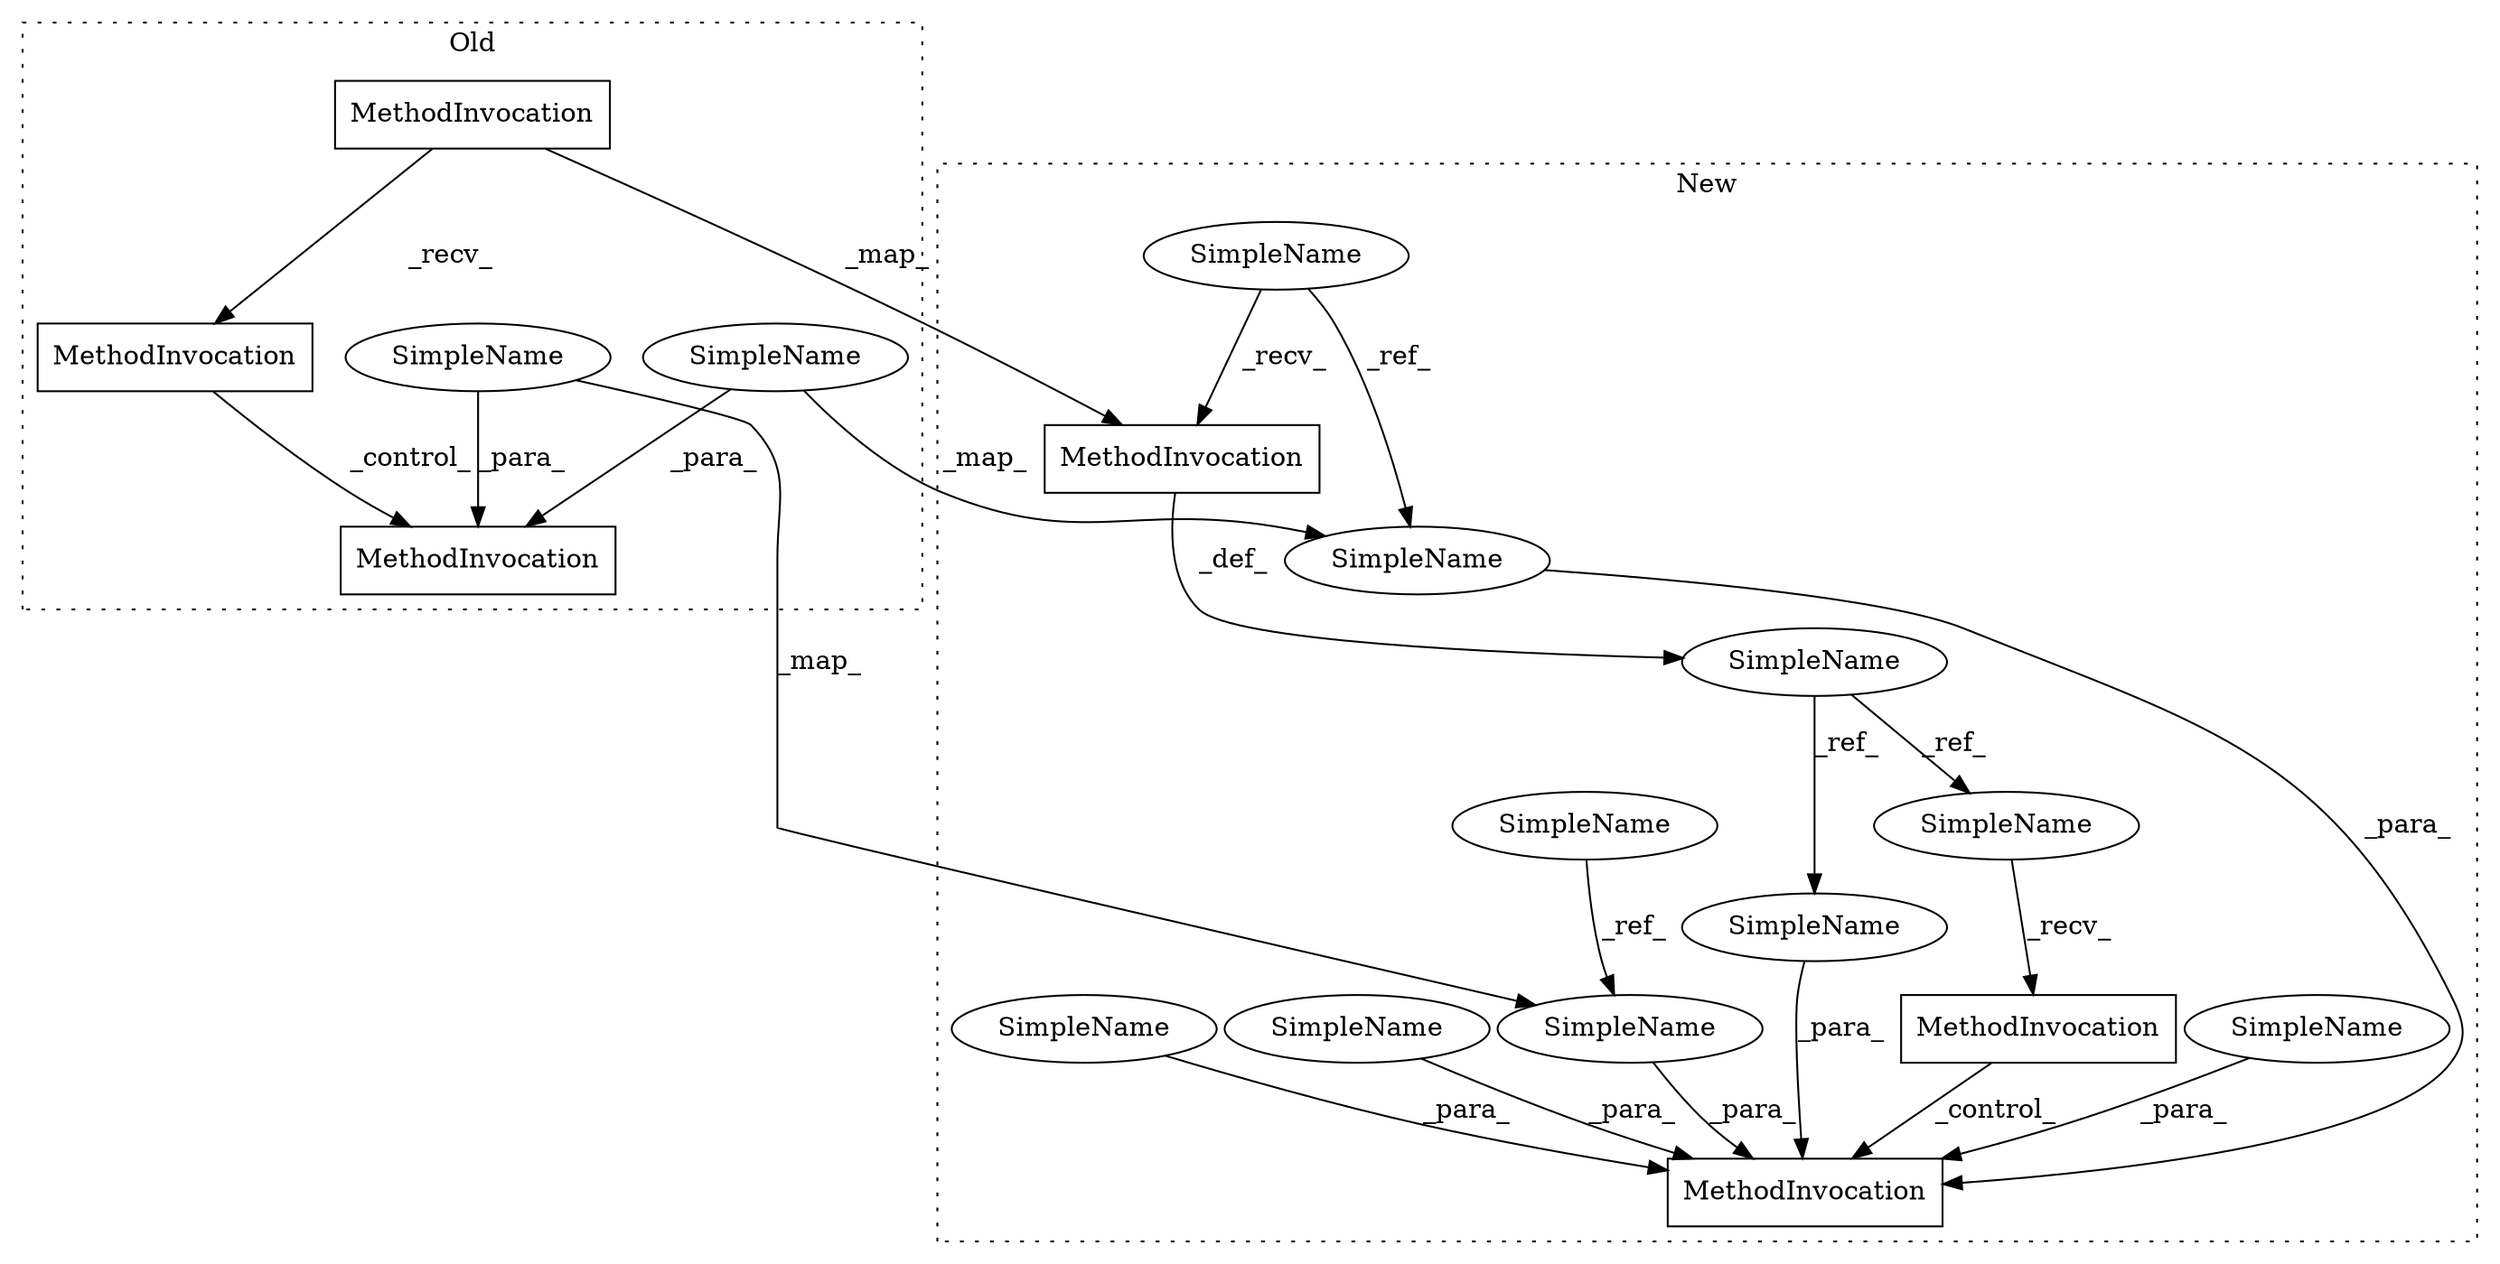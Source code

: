 digraph G {
subgraph cluster0 {
1 [label="MethodInvocation" a="32" s="74509" l="19" shape="box"];
4 [label="MethodInvocation" a="32" s="74588,74610" l="15,1" shape="box"];
6 [label="MethodInvocation" a="32" s="74529" l="5" shape="box"];
10 [label="SimpleName" a="42" s="74606" l="4" shape="ellipse"];
12 [label="SimpleName" a="42" s="74603" l="1" shape="ellipse"];
label = "Old";
style="dotted";
}
subgraph cluster1 {
2 [label="MethodInvocation" a="32" s="75117" l="5" shape="box"];
3 [label="MethodInvocation" a="32" s="75176,75236" l="16,1" shape="box"];
5 [label="MethodInvocation" a="32" s="75054" l="19" shape="box"];
7 [label="SimpleName" a="42" s="74313" l="4" shape="ellipse"];
8 [label="SimpleName" a="42" s="75206" l="5" shape="ellipse"];
9 [label="SimpleName" a="42" s="74671" l="1" shape="ellipse"];
11 [label="SimpleName" a="42" s="75192" l="5" shape="ellipse"];
13 [label="SimpleName" a="42" s="75222" l="14" shape="ellipse"];
14 [label="SimpleName" a="42" s="75035" l="14" shape="ellipse"];
15 [label="SimpleName" a="42" s="75199" l="5" shape="ellipse"];
16 [label="SimpleName" a="42" s="75216" l="4" shape="ellipse"];
17 [label="SimpleName" a="42" s="75213" l="1" shape="ellipse"];
18 [label="SimpleName" a="42" s="75102" l="14" shape="ellipse"];
label = "New";
style="dotted";
}
1 -> 6 [label="_recv_"];
1 -> 5 [label="_map_"];
2 -> 3 [label="_control_"];
5 -> 14 [label="_def_"];
6 -> 4 [label="_control_"];
7 -> 16 [label="_ref_"];
8 -> 3 [label="_para_"];
9 -> 5 [label="_recv_"];
9 -> 17 [label="_ref_"];
10 -> 4 [label="_para_"];
10 -> 16 [label="_map_"];
11 -> 3 [label="_para_"];
12 -> 4 [label="_para_"];
12 -> 17 [label="_map_"];
13 -> 3 [label="_para_"];
14 -> 18 [label="_ref_"];
14 -> 13 [label="_ref_"];
15 -> 3 [label="_para_"];
16 -> 3 [label="_para_"];
17 -> 3 [label="_para_"];
18 -> 2 [label="_recv_"];
}